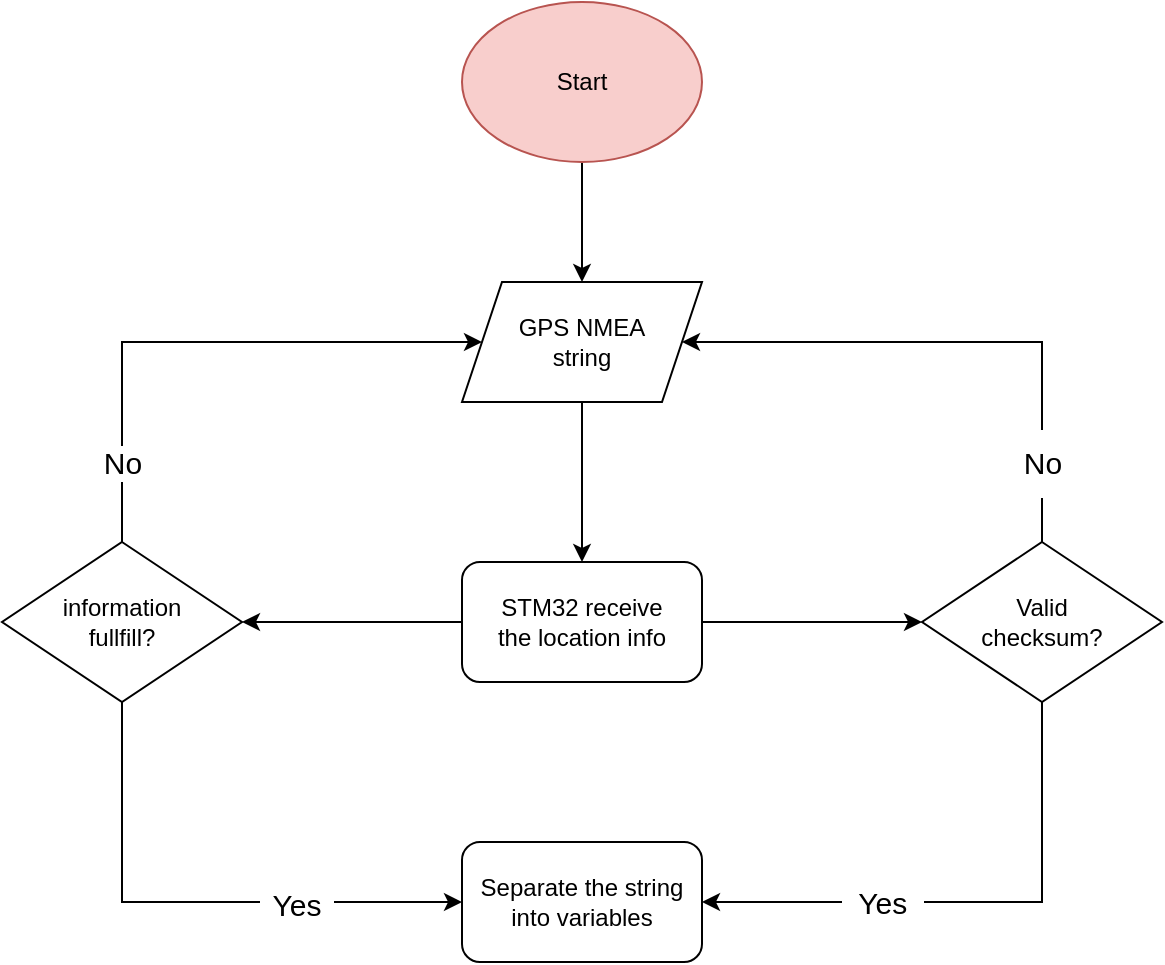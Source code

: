 <mxfile version="24.4.4" type="github">
  <diagram id="C5RBs43oDa-KdzZeNtuy" name="Page-1">
    <mxGraphModel dx="1158" dy="597" grid="1" gridSize="10" guides="1" tooltips="1" connect="1" arrows="1" fold="1" page="1" pageScale="1" pageWidth="827" pageHeight="1169" math="0" shadow="0">
      <root>
        <mxCell id="WIyWlLk6GJQsqaUBKTNV-0" />
        <mxCell id="WIyWlLk6GJQsqaUBKTNV-1" parent="WIyWlLk6GJQsqaUBKTNV-0" />
        <mxCell id="QY73PnqL0mvaGSdbM-cA-14" value="" style="edgeStyle=orthogonalEdgeStyle;rounded=0;orthogonalLoop=1;jettySize=auto;html=1;" edge="1" parent="WIyWlLk6GJQsqaUBKTNV-1" source="QY73PnqL0mvaGSdbM-cA-0" target="QY73PnqL0mvaGSdbM-cA-1">
          <mxGeometry relative="1" as="geometry" />
        </mxCell>
        <mxCell id="QY73PnqL0mvaGSdbM-cA-0" value="Start" style="ellipse;whiteSpace=wrap;html=1;fillColor=#f8cecc;strokeColor=#b85450;" vertex="1" parent="WIyWlLk6GJQsqaUBKTNV-1">
          <mxGeometry x="350" y="330" width="120" height="80" as="geometry" />
        </mxCell>
        <mxCell id="QY73PnqL0mvaGSdbM-cA-7" value="" style="edgeStyle=orthogonalEdgeStyle;rounded=0;orthogonalLoop=1;jettySize=auto;html=1;" edge="1" parent="WIyWlLk6GJQsqaUBKTNV-1" source="QY73PnqL0mvaGSdbM-cA-1" target="QY73PnqL0mvaGSdbM-cA-6">
          <mxGeometry relative="1" as="geometry" />
        </mxCell>
        <mxCell id="QY73PnqL0mvaGSdbM-cA-1" value="&lt;div&gt;GPS NMEA&lt;/div&gt;&lt;div&gt;string&lt;br&gt;&lt;/div&gt;" style="shape=parallelogram;perimeter=parallelogramPerimeter;whiteSpace=wrap;html=1;fixedSize=1;" vertex="1" parent="WIyWlLk6GJQsqaUBKTNV-1">
          <mxGeometry x="350" y="470" width="120" height="60" as="geometry" />
        </mxCell>
        <mxCell id="QY73PnqL0mvaGSdbM-cA-10" style="edgeStyle=orthogonalEdgeStyle;rounded=0;orthogonalLoop=1;jettySize=auto;html=1;entryX=1;entryY=0.5;entryDx=0;entryDy=0;" edge="1" parent="WIyWlLk6GJQsqaUBKTNV-1" source="QY73PnqL0mvaGSdbM-cA-4" target="QY73PnqL0mvaGSdbM-cA-1">
          <mxGeometry relative="1" as="geometry">
            <Array as="points">
              <mxPoint x="640" y="500" />
            </Array>
          </mxGeometry>
        </mxCell>
        <mxCell id="QY73PnqL0mvaGSdbM-cA-11" value="&lt;p style=&quot;line-height: 80%;&quot;&gt;&lt;/p&gt;&lt;div style=&quot;font-size: 15px; line-height: 80%;&quot;&gt;No&lt;/div&gt;&lt;p&gt;&lt;/p&gt;" style="edgeLabel;html=1;align=center;verticalAlign=middle;resizable=0;points=[];" vertex="1" connectable="0" parent="QY73PnqL0mvaGSdbM-cA-10">
          <mxGeometry x="-0.688" y="-2" relative="1" as="geometry">
            <mxPoint x="-2" y="3" as="offset" />
          </mxGeometry>
        </mxCell>
        <mxCell id="QY73PnqL0mvaGSdbM-cA-18" style="edgeStyle=orthogonalEdgeStyle;rounded=0;orthogonalLoop=1;jettySize=auto;html=1;entryX=1;entryY=0.5;entryDx=0;entryDy=0;" edge="1" parent="WIyWlLk6GJQsqaUBKTNV-1" source="QY73PnqL0mvaGSdbM-cA-4" target="QY73PnqL0mvaGSdbM-cA-13">
          <mxGeometry relative="1" as="geometry">
            <Array as="points">
              <mxPoint x="640" y="780" />
            </Array>
          </mxGeometry>
        </mxCell>
        <mxCell id="QY73PnqL0mvaGSdbM-cA-19" value="&lt;font style=&quot;font-size: 15px;&quot;&gt;&amp;nbsp; Yes &amp;nbsp; &lt;br&gt;&lt;/font&gt;" style="edgeLabel;html=1;align=center;verticalAlign=middle;resizable=0;points=[];" vertex="1" connectable="0" parent="QY73PnqL0mvaGSdbM-cA-18">
          <mxGeometry x="0.408" relative="1" as="geometry">
            <mxPoint x="10" as="offset" />
          </mxGeometry>
        </mxCell>
        <mxCell id="QY73PnqL0mvaGSdbM-cA-4" value="&lt;div&gt;Valid&lt;/div&gt;&lt;div&gt;checksum?&lt;br&gt;&lt;/div&gt;" style="rhombus;whiteSpace=wrap;html=1;" vertex="1" parent="WIyWlLk6GJQsqaUBKTNV-1">
          <mxGeometry x="580" y="600" width="120" height="80" as="geometry" />
        </mxCell>
        <mxCell id="QY73PnqL0mvaGSdbM-cA-8" style="edgeStyle=orthogonalEdgeStyle;rounded=0;orthogonalLoop=1;jettySize=auto;html=1;entryX=0;entryY=0.5;entryDx=0;entryDy=0;" edge="1" parent="WIyWlLk6GJQsqaUBKTNV-1" source="QY73PnqL0mvaGSdbM-cA-5" target="QY73PnqL0mvaGSdbM-cA-1">
          <mxGeometry relative="1" as="geometry">
            <Array as="points">
              <mxPoint x="180" y="500" />
            </Array>
          </mxGeometry>
        </mxCell>
        <mxCell id="QY73PnqL0mvaGSdbM-cA-12" value="&lt;font style=&quot;font-size: 15px;&quot;&gt;No&lt;/font&gt;" style="edgeLabel;html=1;align=center;verticalAlign=middle;resizable=0;points=[];" vertex="1" connectable="0" parent="QY73PnqL0mvaGSdbM-cA-8">
          <mxGeometry x="-0.634" relative="1" as="geometry">
            <mxPoint y="11" as="offset" />
          </mxGeometry>
        </mxCell>
        <mxCell id="QY73PnqL0mvaGSdbM-cA-17" style="edgeStyle=orthogonalEdgeStyle;rounded=0;orthogonalLoop=1;jettySize=auto;html=1;entryX=0;entryY=0.5;entryDx=0;entryDy=0;" edge="1" parent="WIyWlLk6GJQsqaUBKTNV-1" source="QY73PnqL0mvaGSdbM-cA-5" target="QY73PnqL0mvaGSdbM-cA-13">
          <mxGeometry relative="1" as="geometry">
            <Array as="points">
              <mxPoint x="180" y="780" />
            </Array>
          </mxGeometry>
        </mxCell>
        <mxCell id="QY73PnqL0mvaGSdbM-cA-20" value="&amp;nbsp; &lt;font style=&quot;font-size: 15px;&quot;&gt;Yes&lt;/font&gt; &amp;nbsp; " style="edgeLabel;html=1;align=center;verticalAlign=middle;resizable=0;points=[];" vertex="1" connectable="0" parent="QY73PnqL0mvaGSdbM-cA-17">
          <mxGeometry x="0.382" y="-1" relative="1" as="geometry">
            <mxPoint as="offset" />
          </mxGeometry>
        </mxCell>
        <mxCell id="QY73PnqL0mvaGSdbM-cA-5" value="&lt;div&gt;information&lt;/div&gt;&lt;div&gt;fullfill?&lt;br&gt;&lt;/div&gt;" style="rhombus;whiteSpace=wrap;html=1;" vertex="1" parent="WIyWlLk6GJQsqaUBKTNV-1">
          <mxGeometry x="120" y="600" width="120" height="80" as="geometry" />
        </mxCell>
        <mxCell id="QY73PnqL0mvaGSdbM-cA-15" value="" style="edgeStyle=orthogonalEdgeStyle;rounded=0;orthogonalLoop=1;jettySize=auto;html=1;" edge="1" parent="WIyWlLk6GJQsqaUBKTNV-1" source="QY73PnqL0mvaGSdbM-cA-6" target="QY73PnqL0mvaGSdbM-cA-4">
          <mxGeometry relative="1" as="geometry" />
        </mxCell>
        <mxCell id="QY73PnqL0mvaGSdbM-cA-16" value="" style="edgeStyle=orthogonalEdgeStyle;rounded=0;orthogonalLoop=1;jettySize=auto;html=1;" edge="1" parent="WIyWlLk6GJQsqaUBKTNV-1" source="QY73PnqL0mvaGSdbM-cA-6" target="QY73PnqL0mvaGSdbM-cA-5">
          <mxGeometry relative="1" as="geometry" />
        </mxCell>
        <mxCell id="QY73PnqL0mvaGSdbM-cA-6" value="&lt;div&gt;STM32 receive&lt;/div&gt;&lt;div&gt;the location info&lt;br&gt;&lt;/div&gt;" style="rounded=1;whiteSpace=wrap;html=1;" vertex="1" parent="WIyWlLk6GJQsqaUBKTNV-1">
          <mxGeometry x="350" y="610" width="120" height="60" as="geometry" />
        </mxCell>
        <mxCell id="QY73PnqL0mvaGSdbM-cA-13" value="Separate the string into variables" style="rounded=1;whiteSpace=wrap;html=1;" vertex="1" parent="WIyWlLk6GJQsqaUBKTNV-1">
          <mxGeometry x="350" y="750" width="120" height="60" as="geometry" />
        </mxCell>
      </root>
    </mxGraphModel>
  </diagram>
</mxfile>
